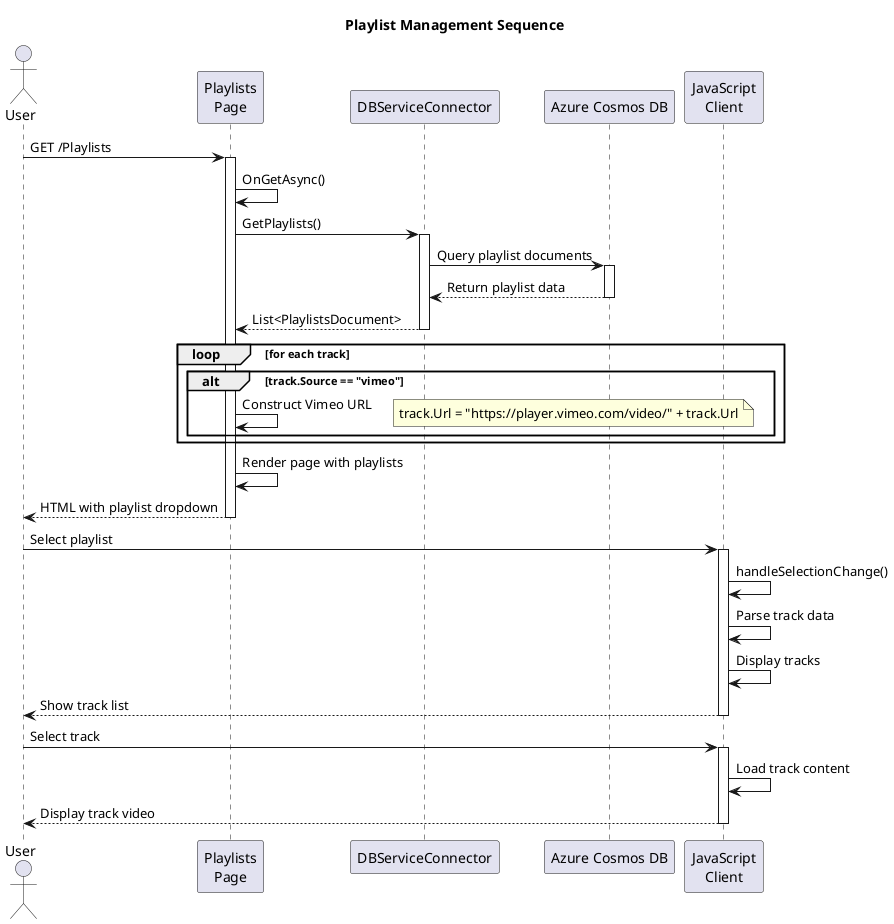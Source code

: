 @startuml sq-playlist-management


title Playlist Management Sequence

actor User
participant "Playlists\nPage" as PL
participant "DBServiceConnector" as DB
participant "Azure Cosmos DB" as CosmosDB
participant "JavaScript\nClient" as JS

User -> PL: GET /Playlists
activate PL

PL -> PL: OnGetAsync()
PL -> DB: GetPlaylists()
activate DB

DB -> CosmosDB: Query playlist documents
activate CosmosDB
CosmosDB --> DB: Return playlist data
deactivate CosmosDB

DB --> PL: List<PlaylistsDocument>
deactivate DB

loop for each track
  alt track.Source == "vimeo"
    PL -> PL: Construct Vimeo URL
    note right: track.Url = "https://player.vimeo.com/video/" + track.Url
  end
end

PL -> PL: Render page with playlists
PL --> User: HTML with playlist dropdown
deactivate PL

User -> JS: Select playlist
activate JS
JS -> JS: handleSelectionChange()
JS -> JS: Parse track data
JS -> JS: Display tracks
JS --> User: Show track list
deactivate JS

User -> JS: Select track
activate JS
JS -> JS: Load track content
JS --> User: Display track video
deactivate JS

@enduml
